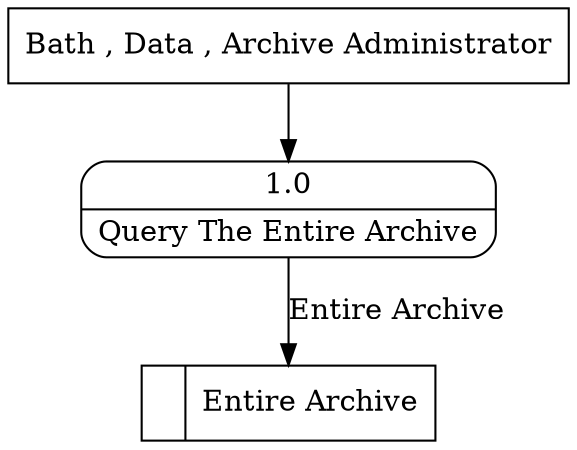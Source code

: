 digraph dfd2{ 
node[shape=record]
200 [label="<f0>  |<f1> Entire Archive " ];
201 [label="Bath , Data , Archive Administrator" shape=box];
202 [label="{<f0> 1.0|<f1> Query The Entire Archive }" shape=Mrecord];
201 -> 202
202 -> 200 [label="Entire Archive"]
}
